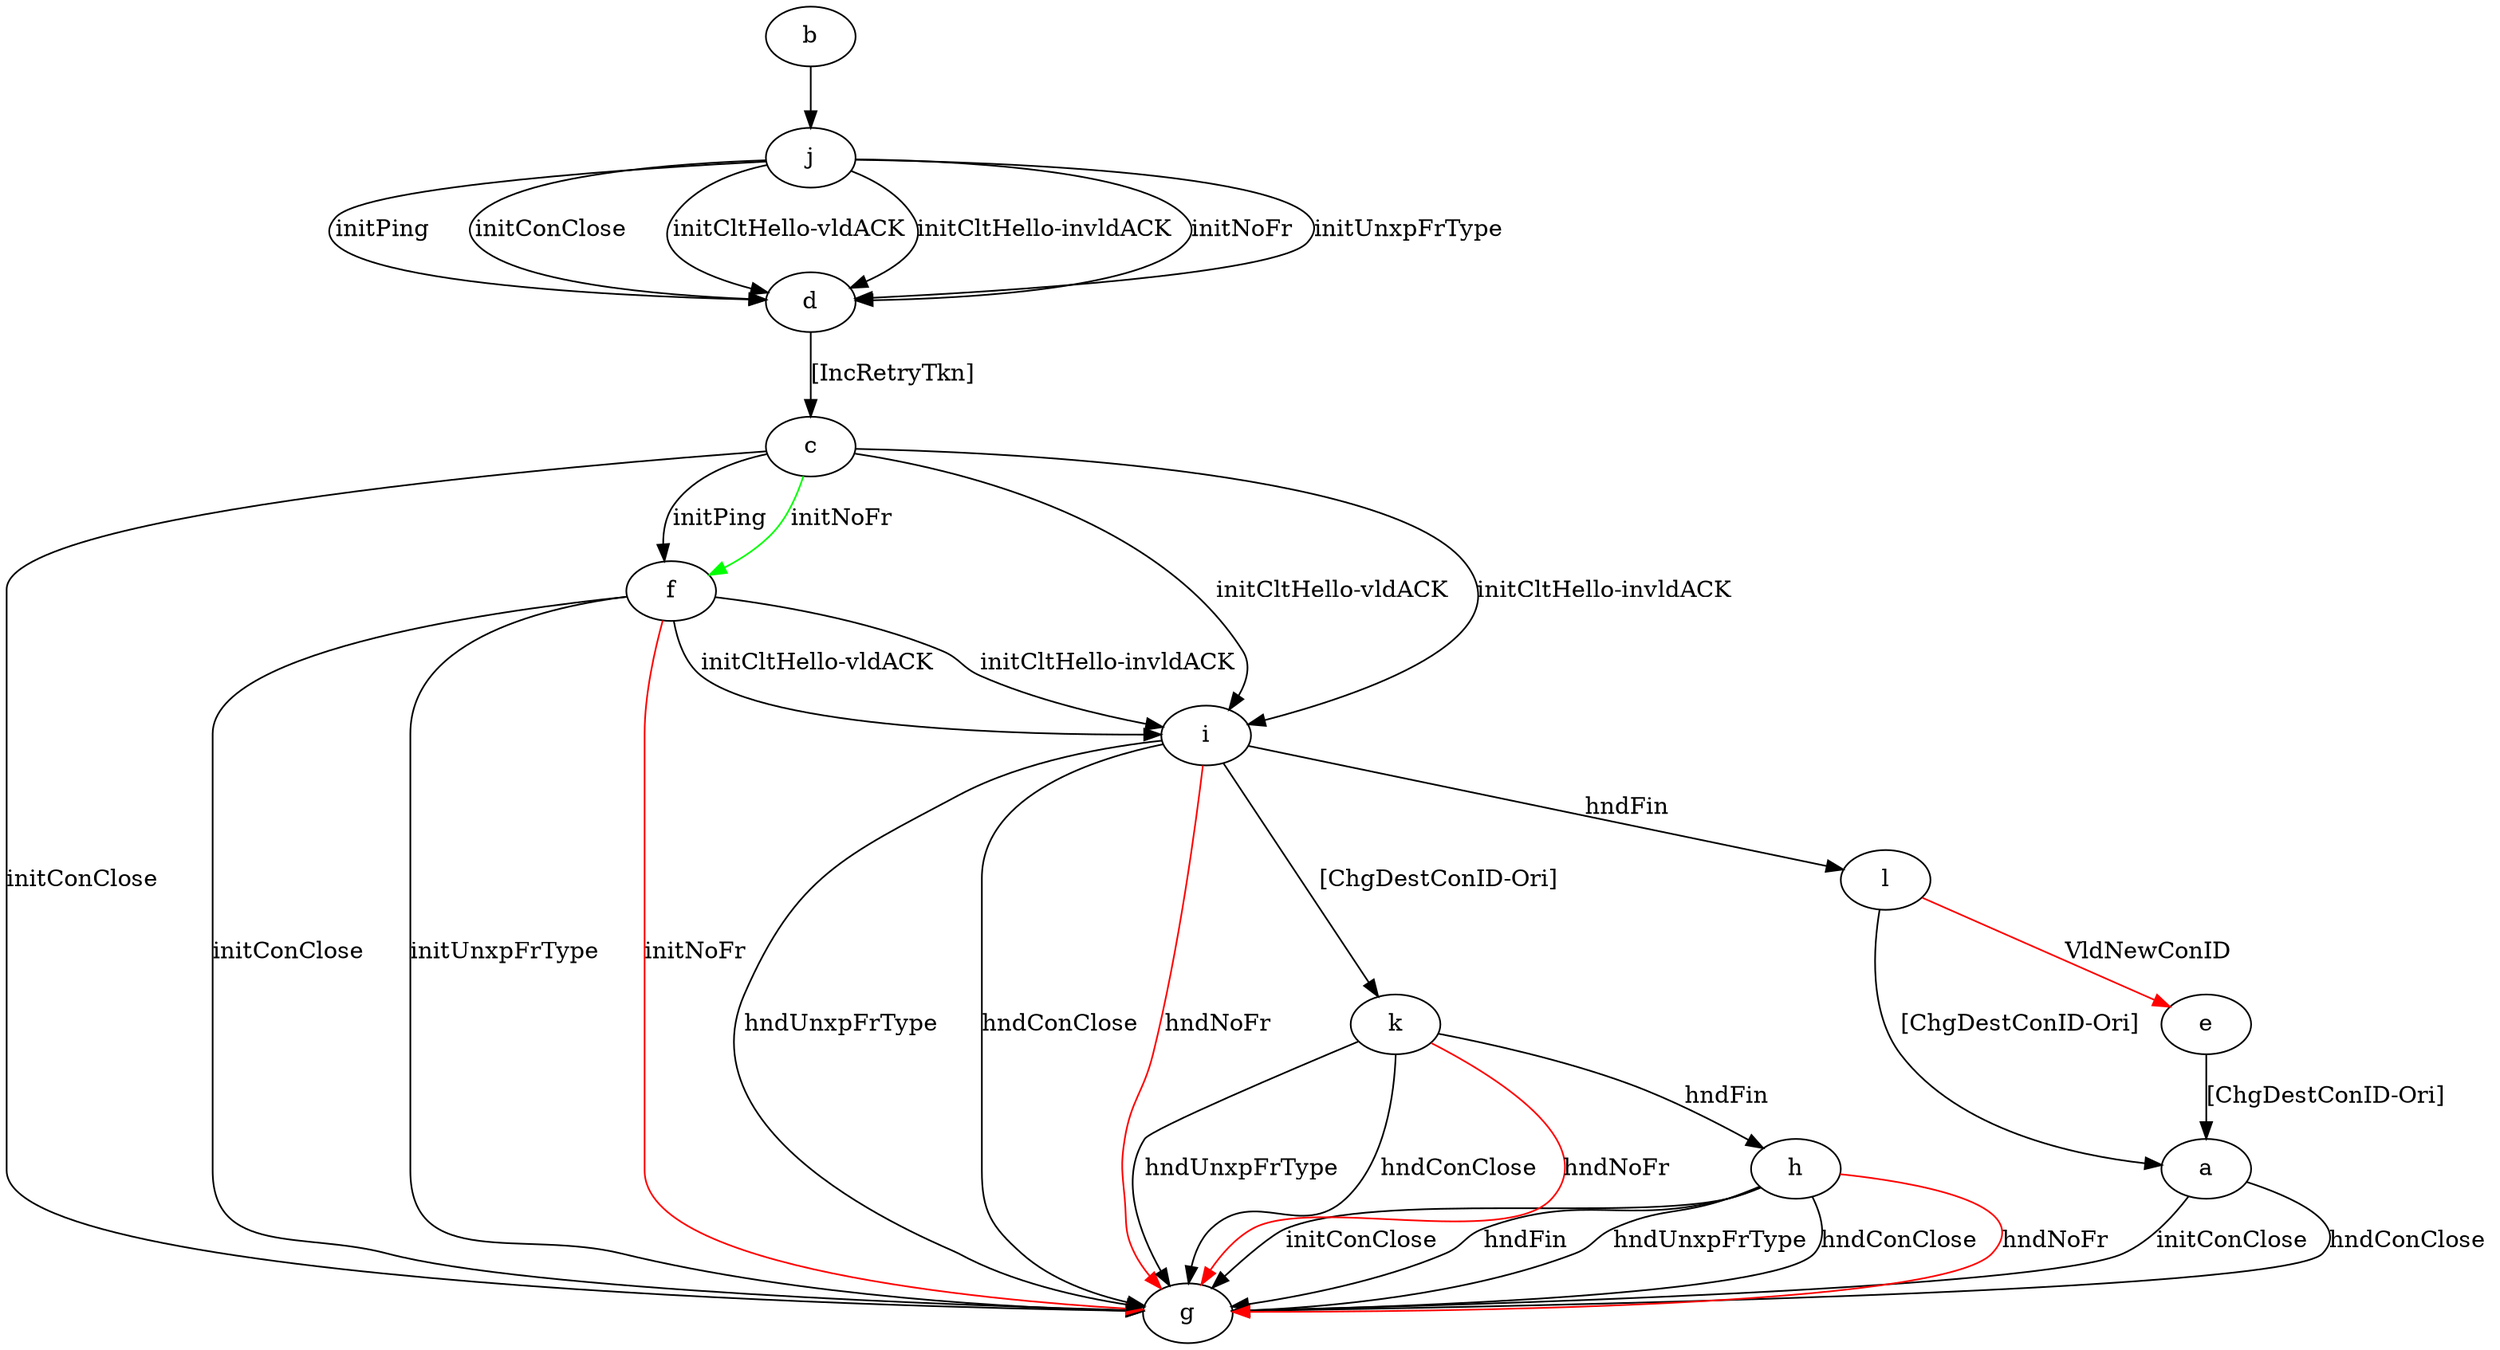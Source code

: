 digraph "" {
	a -> g	[key=0,
		label="initConClose "];
	a -> g	[key=1,
		label="hndConClose "];
	b -> j	[key=0];
	c -> f	[key=0,
		label="initPing "];
	c -> f	[key=1,
		color=green,
		label="initNoFr "];
	c -> g	[key=0,
		label="initConClose "];
	c -> i	[key=0,
		label="initCltHello-vldACK "];
	c -> i	[key=1,
		label="initCltHello-invldACK "];
	d -> c	[key=0,
		label="[IncRetryTkn] "];
	e -> a	[key=0,
		label="[ChgDestConID-Ori] "];
	f -> g	[key=0,
		label="initConClose "];
	f -> g	[key=1,
		label="initUnxpFrType "];
	f -> g	[key=2,
		color=red,
		label="initNoFr "];
	f -> i	[key=0,
		label="initCltHello-vldACK "];
	f -> i	[key=1,
		label="initCltHello-invldACK "];
	h -> g	[key=0,
		label="initConClose "];
	h -> g	[key=1,
		label="hndFin "];
	h -> g	[key=2,
		label="hndUnxpFrType "];
	h -> g	[key=3,
		label="hndConClose "];
	h -> g	[key=4,
		color=red,
		label="hndNoFr "];
	i -> g	[key=0,
		label="hndUnxpFrType "];
	i -> g	[key=1,
		label="hndConClose "];
	i -> g	[key=2,
		color=red,
		label="hndNoFr "];
	i -> k	[key=0,
		label="[ChgDestConID-Ori] "];
	i -> l	[key=0,
		label="hndFin "];
	j -> d	[key=0,
		label="initPing "];
	j -> d	[key=1,
		label="initConClose "];
	j -> d	[key=2,
		label="initCltHello-vldACK "];
	j -> d	[key=3,
		label="initCltHello-invldACK "];
	j -> d	[key=4,
		label="initNoFr "];
	j -> d	[key=5,
		label="initUnxpFrType "];
	k -> g	[key=0,
		label="hndUnxpFrType "];
	k -> g	[key=1,
		label="hndConClose "];
	k -> g	[key=2,
		color=red,
		label="hndNoFr "];
	k -> h	[key=0,
		label="hndFin "];
	l -> a	[key=0,
		label="[ChgDestConID-Ori] "];
	l -> e	[key=0,
		color=red,
		label="VldNewConID "];
}
